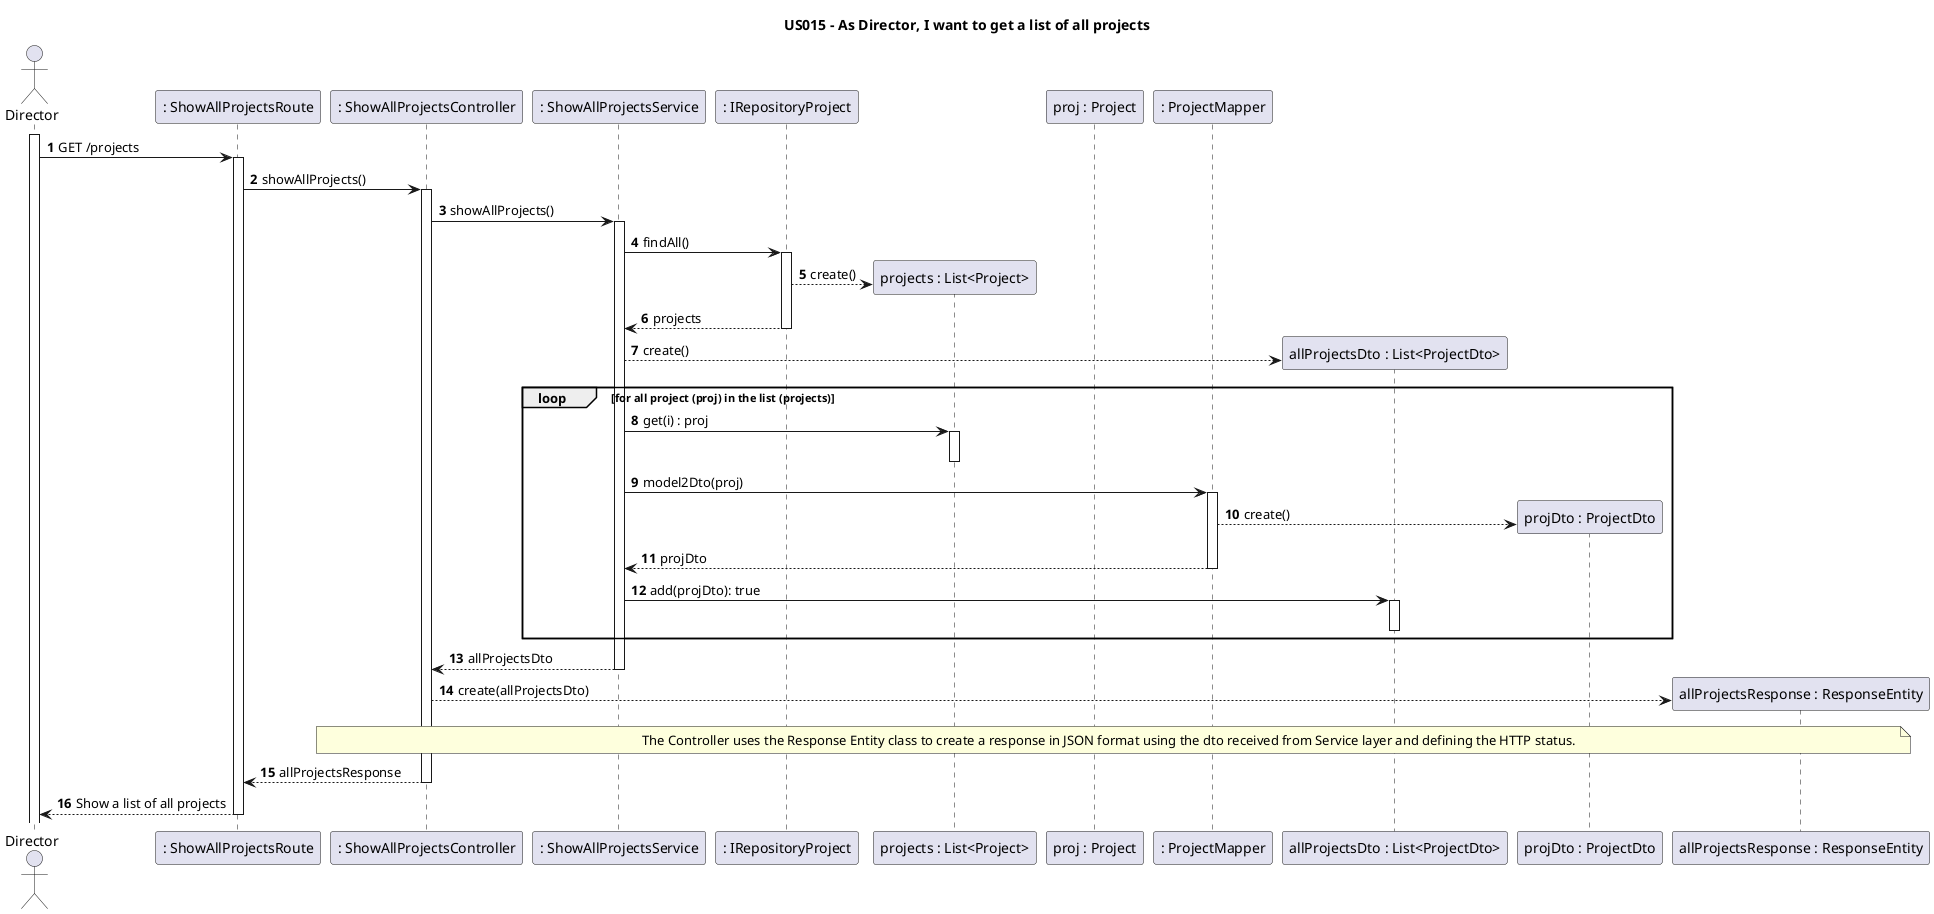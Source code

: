 @startuml
'https://plantuml.com/sequence-diagram

title US015 - As Director, I want to get a list of all projects

autonumber

actor Director as actor
participant ": ShowAllProjectsRoute" as Route
participant ": ShowAllProjectsController" as Ctrl
participant ": ShowAllProjectsService" as Srv
participant ": IRepositoryProject" as store
participant "projects : List<Project>" as list
participant "proj : Project" as proj
participant ": ProjectMapper" as map
participant "allProjectsDto : List<ProjectDto>" as listDto
participant "projDto : ProjectDto" as dto
participant "allProjectsResponse : ResponseEntity" as json

activate actor
autoactivate on

actor -> Route: GET /projects

Route -> Ctrl: showAllProjects()

Ctrl -> Srv: showAllProjects()

Srv -> store: findAll()

store --> list**: create()

store --> Srv: projects

Srv --> listDto**: create()

loop for all project (proj) in the list (projects)

Srv -> list: get(i) : proj
deactivate

Srv -> map: model2Dto(proj)

map --> dto**: create()

map --> Srv : projDto

Srv -> listDto: add(projDto): true
deactivate

end

Srv --> Ctrl: allProjectsDto

Ctrl --> json**: create(allProjectsDto)

note over Ctrl, json : The Controller uses the Response Entity class to create a response in JSON format using the dto received from Service layer and defining the HTTP status.

Ctrl --> Route: allProjectsResponse

Route --> actor: Show a list of all projects


@enduml